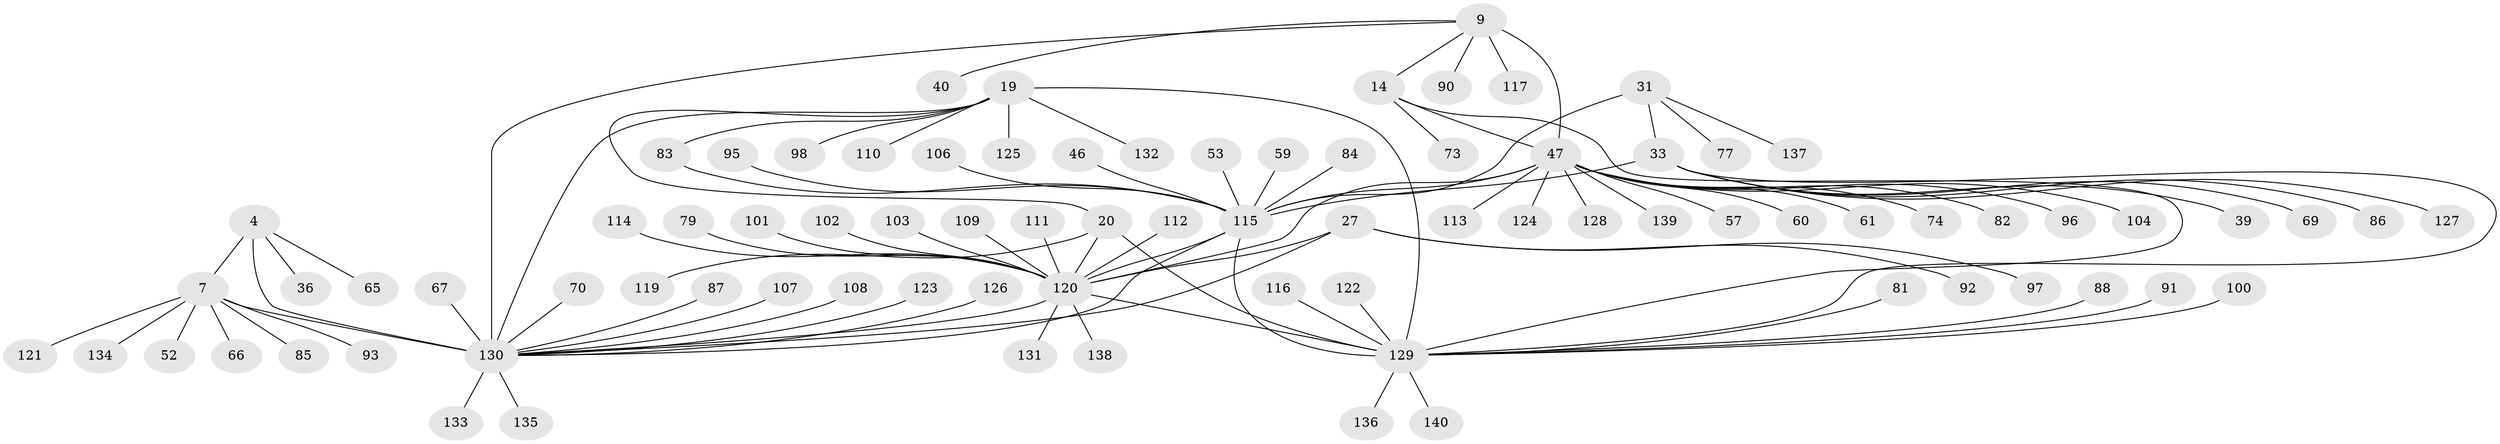 // original degree distribution, {13: 0.02142857142857143, 9: 0.04285714285714286, 6: 0.014285714285714285, 8: 0.03571428571428571, 10: 0.04285714285714286, 14: 0.007142857142857143, 7: 0.05, 11: 0.014285714285714285, 12: 0.02857142857142857, 1: 0.6214285714285714, 3: 0.02142857142857143, 2: 0.09285714285714286, 4: 0.007142857142857143}
// Generated by graph-tools (version 1.1) at 2025/58/03/04/25 21:58:45]
// undirected, 84 vertices, 97 edges
graph export_dot {
graph [start="1"]
  node [color=gray90,style=filled];
  4 [super="+3"];
  7 [super="+2"];
  9 [super="+8"];
  14 [super="+12"];
  19 [super="+17"];
  20 [super="+16"];
  27 [super="+23"];
  31 [super="+30"];
  33 [super="+29"];
  36;
  39;
  40;
  46;
  47 [super="+38+13"];
  52;
  53;
  57;
  59;
  60;
  61;
  65;
  66;
  67;
  69;
  70;
  73;
  74;
  77;
  79;
  81;
  82;
  83;
  84;
  85;
  86;
  87;
  88;
  90;
  91;
  92;
  93;
  95;
  96;
  97;
  98;
  100;
  101;
  102;
  103;
  104;
  106;
  107;
  108;
  109;
  110;
  111;
  112 [super="+62"];
  113;
  114;
  115 [super="+45+80+89+35"];
  116 [super="+49"];
  117;
  119;
  120 [super="+58+105+37+44+71+75"];
  121;
  122;
  123;
  124;
  125;
  126 [super="+99"];
  127;
  128;
  129 [super="+21+41+63+76+78"];
  130 [super="+6"];
  131;
  132;
  133;
  134;
  135;
  136;
  137 [super="+50+94+118"];
  138;
  139;
  140;
  4 -- 7 [weight=4];
  4 -- 36;
  4 -- 65;
  4 -- 130 [weight=6];
  7 -- 66;
  7 -- 85;
  7 -- 121;
  7 -- 134;
  7 -- 52;
  7 -- 93;
  7 -- 130 [weight=6];
  9 -- 14 [weight=4];
  9 -- 117;
  9 -- 90;
  9 -- 40;
  9 -- 47 [weight=6];
  9 -- 130;
  14 -- 73;
  14 -- 47 [weight=6];
  14 -- 129;
  19 -- 20 [weight=4];
  19 -- 83;
  19 -- 98;
  19 -- 132;
  19 -- 110;
  19 -- 125;
  19 -- 129 [weight=6];
  19 -- 130;
  20 -- 119;
  20 -- 129 [weight=6];
  20 -- 120;
  27 -- 92;
  27 -- 97;
  27 -- 130;
  27 -- 120 [weight=10];
  31 -- 33 [weight=4];
  31 -- 77;
  31 -- 137;
  31 -- 115 [weight=6];
  33 -- 86;
  33 -- 129;
  33 -- 69;
  33 -- 39;
  33 -- 127;
  33 -- 115 [weight=7];
  46 -- 115;
  47 -- 115 [weight=2];
  47 -- 128;
  47 -- 74;
  47 -- 139;
  47 -- 82;
  47 -- 96;
  47 -- 104;
  47 -- 60;
  47 -- 113;
  47 -- 57;
  47 -- 124;
  47 -- 61;
  47 -- 120 [weight=2];
  53 -- 115;
  59 -- 115;
  67 -- 130;
  70 -- 130;
  79 -- 120;
  81 -- 129;
  83 -- 115;
  84 -- 115;
  87 -- 130;
  88 -- 129;
  91 -- 129;
  95 -- 115;
  100 -- 129;
  101 -- 120;
  102 -- 120;
  103 -- 120;
  106 -- 115;
  107 -- 130;
  108 -- 130;
  109 -- 120;
  111 -- 120;
  112 -- 120;
  114 -- 120;
  115 -- 120 [weight=2];
  115 -- 129 [weight=2];
  115 -- 130 [weight=4];
  116 -- 129;
  120 -- 129;
  120 -- 130;
  120 -- 131;
  120 -- 138;
  122 -- 129;
  123 -- 130;
  126 -- 130;
  129 -- 136;
  129 -- 140;
  130 -- 133;
  130 -- 135;
}
